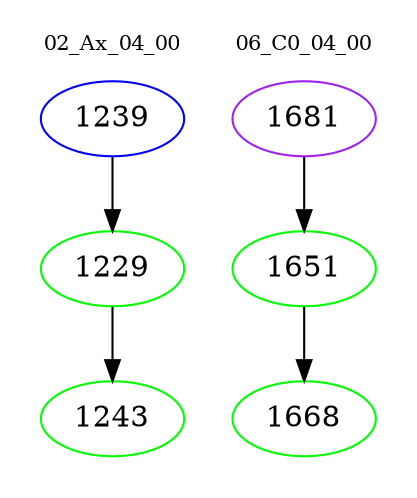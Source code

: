 digraph{
subgraph cluster_0 {
color = white
label = "02_Ax_04_00";
fontsize=10;
T0_1239 [label="1239", color="blue"]
T0_1239 -> T0_1229 [color="black"]
T0_1229 [label="1229", color="green"]
T0_1229 -> T0_1243 [color="black"]
T0_1243 [label="1243", color="green"]
}
subgraph cluster_1 {
color = white
label = "06_C0_04_00";
fontsize=10;
T1_1681 [label="1681", color="purple"]
T1_1681 -> T1_1651 [color="black"]
T1_1651 [label="1651", color="green"]
T1_1651 -> T1_1668 [color="black"]
T1_1668 [label="1668", color="green"]
}
}
